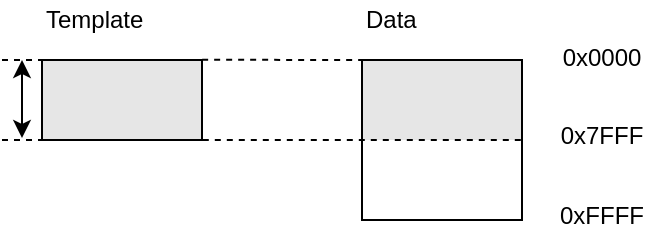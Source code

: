 <mxfile pages="1" version="11.2.8" type="device"><diagram id="jOVCPqw9aDSmjEXMUMHj" name="Page-1"><mxGraphModel dx="950" dy="530" grid="1" gridSize="10" guides="1" tooltips="1" connect="1" arrows="1" fold="1" page="1" pageScale="1" pageWidth="850" pageHeight="1100" math="0" shadow="0"><root><mxCell id="0"/><mxCell id="1" parent="0"/><mxCell id="w_QMbM-IgKTl3l-u9Dx8-1" value="" style="rounded=0;whiteSpace=wrap;html=1;fillColor=#E6E6E6;strokeColor=none;" vertex="1" parent="1"><mxGeometry x="200" y="80" width="80" height="40" as="geometry"/></mxCell><mxCell id="-hmTwT3hgCGaioEBdIbN-2" value="Template" style="text;html=1;strokeColor=none;fillColor=none;align=left;verticalAlign=middle;whiteSpace=wrap;rounded=0;" parent="1" vertex="1"><mxGeometry x="40" y="50" width="80" height="20" as="geometry"/></mxCell><mxCell id="-hmTwT3hgCGaioEBdIbN-3" value="" style="rounded=0;whiteSpace=wrap;html=1;fillColor=none;" parent="1" vertex="1"><mxGeometry x="200" y="80" width="80" height="80" as="geometry"/></mxCell><mxCell id="-hmTwT3hgCGaioEBdIbN-4" value="Data" style="text;html=1;strokeColor=none;fillColor=none;align=left;verticalAlign=middle;whiteSpace=wrap;rounded=0;" parent="1" vertex="1"><mxGeometry x="200" y="50" width="80" height="20" as="geometry"/></mxCell><mxCell id="-hmTwT3hgCGaioEBdIbN-6" value="0x0000" style="text;html=1;strokeColor=none;fillColor=none;align=center;verticalAlign=middle;whiteSpace=wrap;rounded=0;" parent="1" vertex="1"><mxGeometry x="290" y="69" width="60" height="20" as="geometry"/></mxCell><mxCell id="-hmTwT3hgCGaioEBdIbN-7" value="0xFFFF" style="text;html=1;strokeColor=none;fillColor=none;align=center;verticalAlign=middle;whiteSpace=wrap;rounded=0;" parent="1" vertex="1"><mxGeometry x="290" y="148" width="60" height="20" as="geometry"/></mxCell><mxCell id="-hmTwT3hgCGaioEBdIbN-8" value="" style="rounded=0;whiteSpace=wrap;html=1;fillColor=#E6E6E6;" parent="1" vertex="1"><mxGeometry x="40" y="80" width="80" height="40" as="geometry"/></mxCell><mxCell id="-hmTwT3hgCGaioEBdIbN-9" value="" style="endArrow=classic;startArrow=classic;html=1;" parent="1" edge="1"><mxGeometry width="50" height="50" relative="1" as="geometry"><mxPoint x="30" y="119" as="sourcePoint"/><mxPoint x="30" y="80" as="targetPoint"/></mxGeometry></mxCell><mxCell id="-hmTwT3hgCGaioEBdIbN-11" value="" style="endArrow=none;html=1;dashed=1;" parent="1" edge="1"><mxGeometry width="50" height="50" relative="1" as="geometry"><mxPoint x="20" y="80" as="sourcePoint"/><mxPoint x="40" y="80" as="targetPoint"/></mxGeometry></mxCell><mxCell id="-hmTwT3hgCGaioEBdIbN-12" value="" style="endArrow=none;html=1;dashed=1;" parent="1" edge="1"><mxGeometry width="50" height="50" relative="1" as="geometry"><mxPoint x="20.0" y="120" as="sourcePoint"/><mxPoint x="40.0" y="120" as="targetPoint"/></mxGeometry></mxCell><mxCell id="-hmTwT3hgCGaioEBdIbN-13" value="" style="endArrow=none;html=1;dashed=1;exitX=1.005;exitY=1.001;exitDx=0;exitDy=0;exitPerimeter=0;entryX=1;entryY=0.5;entryDx=0;entryDy=0;" parent="1" source="-hmTwT3hgCGaioEBdIbN-8" target="-hmTwT3hgCGaioEBdIbN-3" edge="1"><mxGeometry width="50" height="50" relative="1" as="geometry"><mxPoint x="130" y="120" as="sourcePoint"/><mxPoint x="150" y="120" as="targetPoint"/></mxGeometry></mxCell><mxCell id="-hmTwT3hgCGaioEBdIbN-14" value="" style="endArrow=none;html=1;dashed=1;exitX=1.001;exitY=-0.003;exitDx=0;exitDy=0;exitPerimeter=0;" parent="1" source="-hmTwT3hgCGaioEBdIbN-8" edge="1"><mxGeometry width="50" height="50" relative="1" as="geometry"><mxPoint x="130.4" y="130.04" as="sourcePoint"/><mxPoint x="200" y="80" as="targetPoint"/></mxGeometry></mxCell><mxCell id="-hmTwT3hgCGaioEBdIbN-15" value="0x7FFF" style="text;html=1;strokeColor=none;fillColor=none;align=center;verticalAlign=middle;whiteSpace=wrap;rounded=0;" parent="1" vertex="1"><mxGeometry x="290" y="108" width="60" height="20" as="geometry"/></mxCell></root></mxGraphModel></diagram></mxfile>
